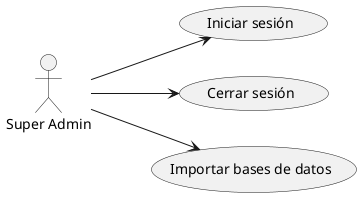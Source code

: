 @startuml

left to right direction

actor "Super Admin" as SuperAdmin

usecase "Iniciar sesión" as IniciarSesion
usecase "Cerrar sesión" as CerrarSesion
usecase "Importar bases de datos" as ImportarBD

SuperAdmin --> IniciarSesion
SuperAdmin --> CerrarSesion
SuperAdmin --> ImportarBD

@enduml
